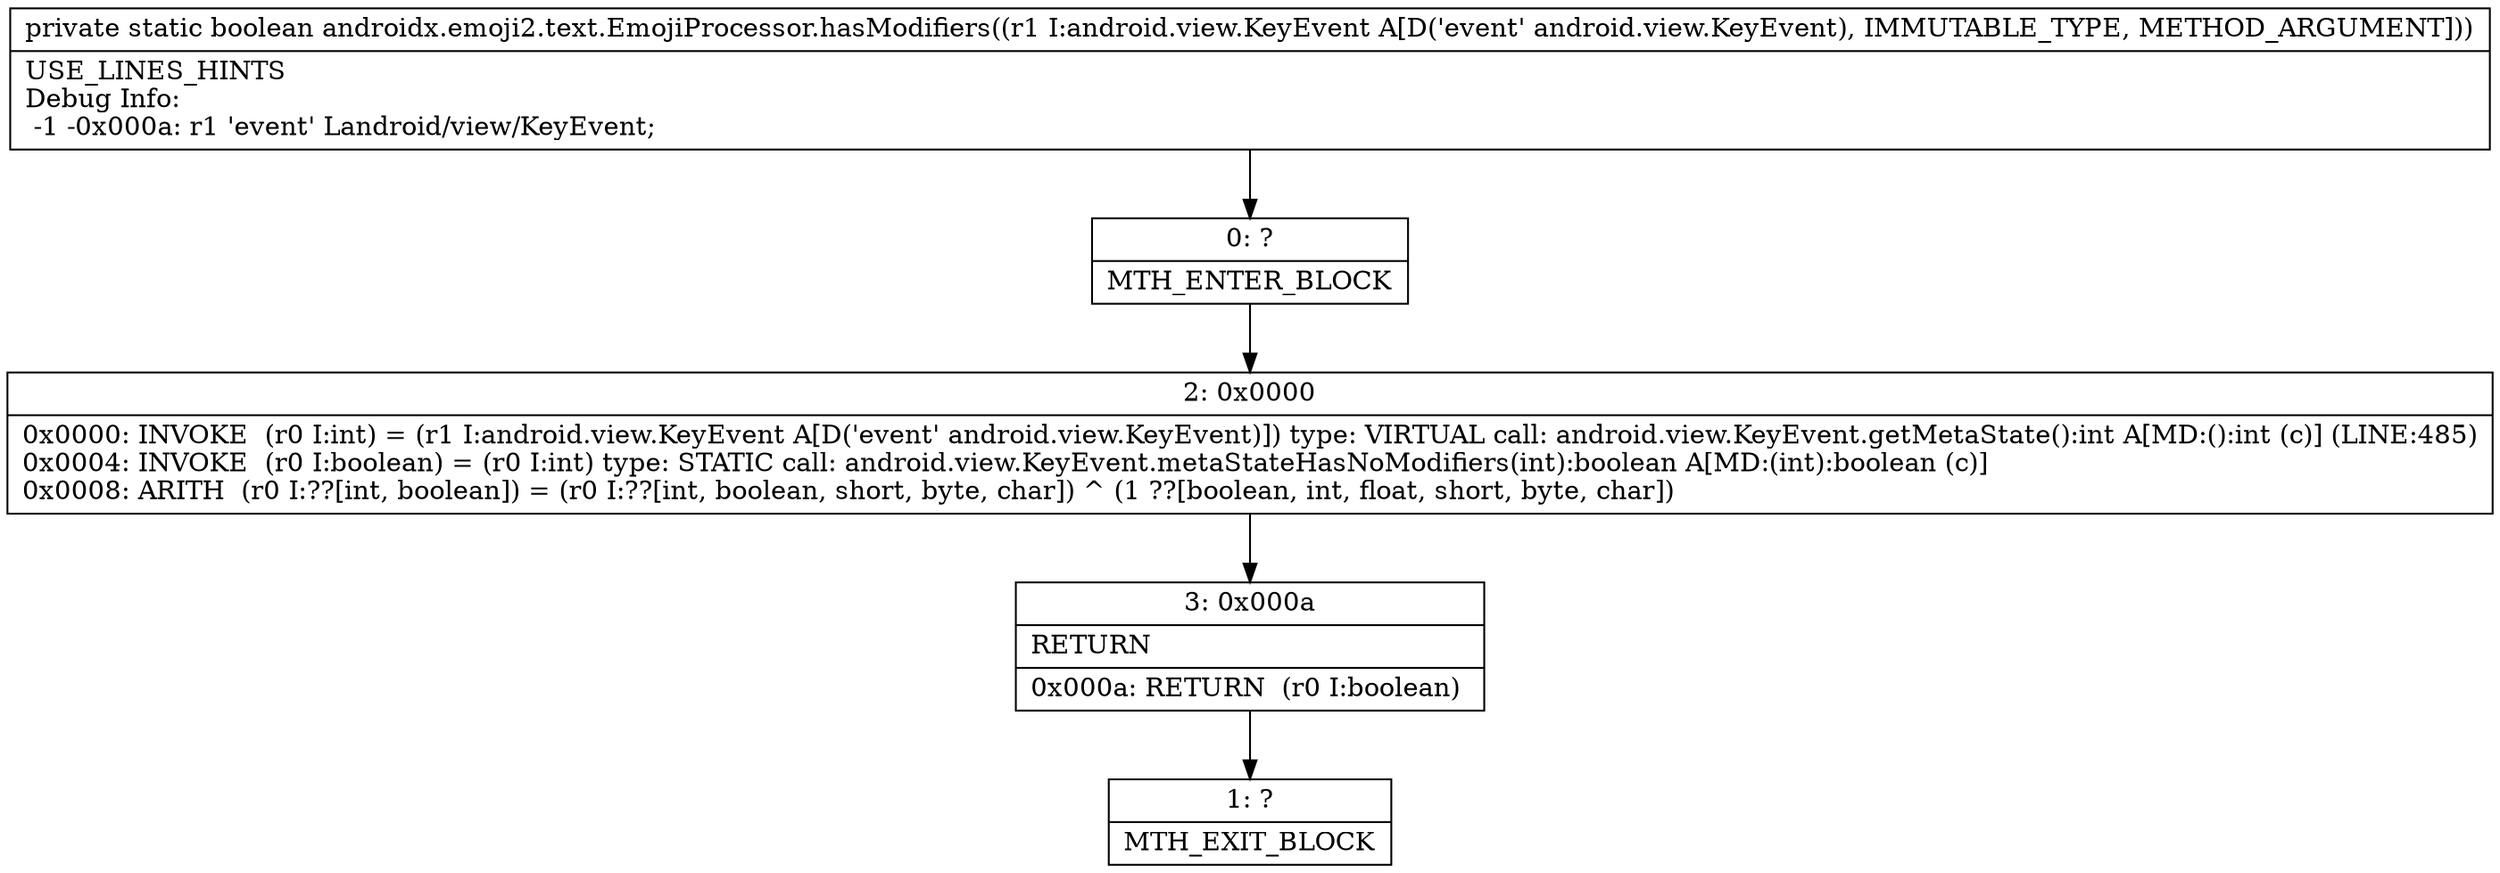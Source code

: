 digraph "CFG forandroidx.emoji2.text.EmojiProcessor.hasModifiers(Landroid\/view\/KeyEvent;)Z" {
Node_0 [shape=record,label="{0\:\ ?|MTH_ENTER_BLOCK\l}"];
Node_2 [shape=record,label="{2\:\ 0x0000|0x0000: INVOKE  (r0 I:int) = (r1 I:android.view.KeyEvent A[D('event' android.view.KeyEvent)]) type: VIRTUAL call: android.view.KeyEvent.getMetaState():int A[MD:():int (c)] (LINE:485)\l0x0004: INVOKE  (r0 I:boolean) = (r0 I:int) type: STATIC call: android.view.KeyEvent.metaStateHasNoModifiers(int):boolean A[MD:(int):boolean (c)]\l0x0008: ARITH  (r0 I:??[int, boolean]) = (r0 I:??[int, boolean, short, byte, char]) ^ (1 ??[boolean, int, float, short, byte, char]) \l}"];
Node_3 [shape=record,label="{3\:\ 0x000a|RETURN\l|0x000a: RETURN  (r0 I:boolean) \l}"];
Node_1 [shape=record,label="{1\:\ ?|MTH_EXIT_BLOCK\l}"];
MethodNode[shape=record,label="{private static boolean androidx.emoji2.text.EmojiProcessor.hasModifiers((r1 I:android.view.KeyEvent A[D('event' android.view.KeyEvent), IMMUTABLE_TYPE, METHOD_ARGUMENT]))  | USE_LINES_HINTS\lDebug Info:\l  \-1 \-0x000a: r1 'event' Landroid\/view\/KeyEvent;\l}"];
MethodNode -> Node_0;Node_0 -> Node_2;
Node_2 -> Node_3;
Node_3 -> Node_1;
}

